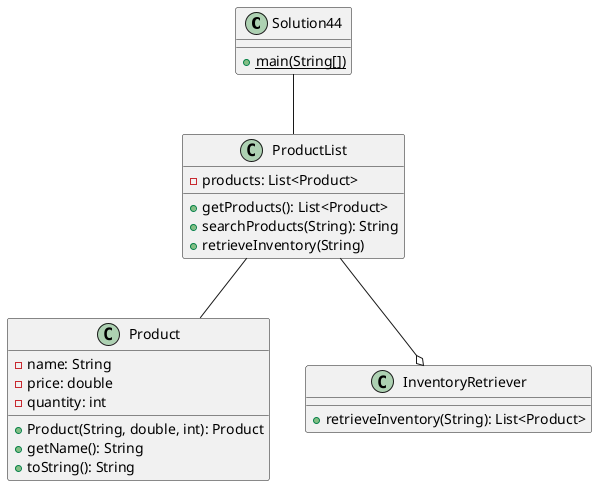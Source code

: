 @startuml

class Solution44 {
    'methods
    +main(String[]) {static}
}

class ProductList {
    'attributes
    -products: List<Product>
    'methods
    +getProducts(): List<Product>
    +searchProducts(String): String
    +retrieveInventory(String)
}

class Product {
    'attributes
    -name: String
    -price: double
    -quantity: int
    'methods
    +Product(String, double, int): Product
    +getName(): String
    +toString(): String
}

class InventoryRetriever {
    'methods
    +retrieveInventory(String): List<Product>
}

Solution44 -- ProductList
ProductList -- Product
ProductList --o InventoryRetriever
@enduml